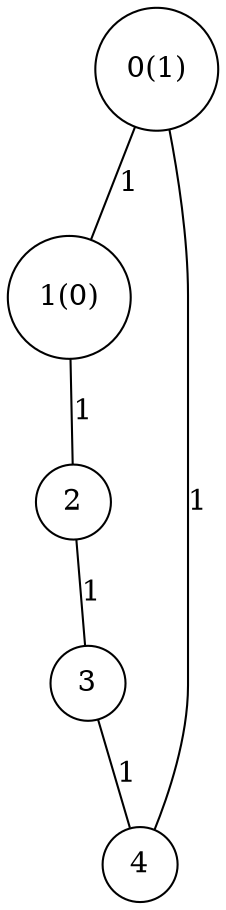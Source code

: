 graph
{
	node [shape=circle, label="0(1)"] 0;
	node [shape=circle, label="1(0)"] 1;
	node [shape=circle, label="2"] 2;
	node [shape=circle, label="3"] 3;
	node [shape=circle, label="4"] 4;
	0 -- 1 [label="1"]
	0 -- 4 [label="1"]
	1 -- 2 [label="1"]
	2 -- 3 [label="1"]
	3 -- 4 [label="1"]
}

